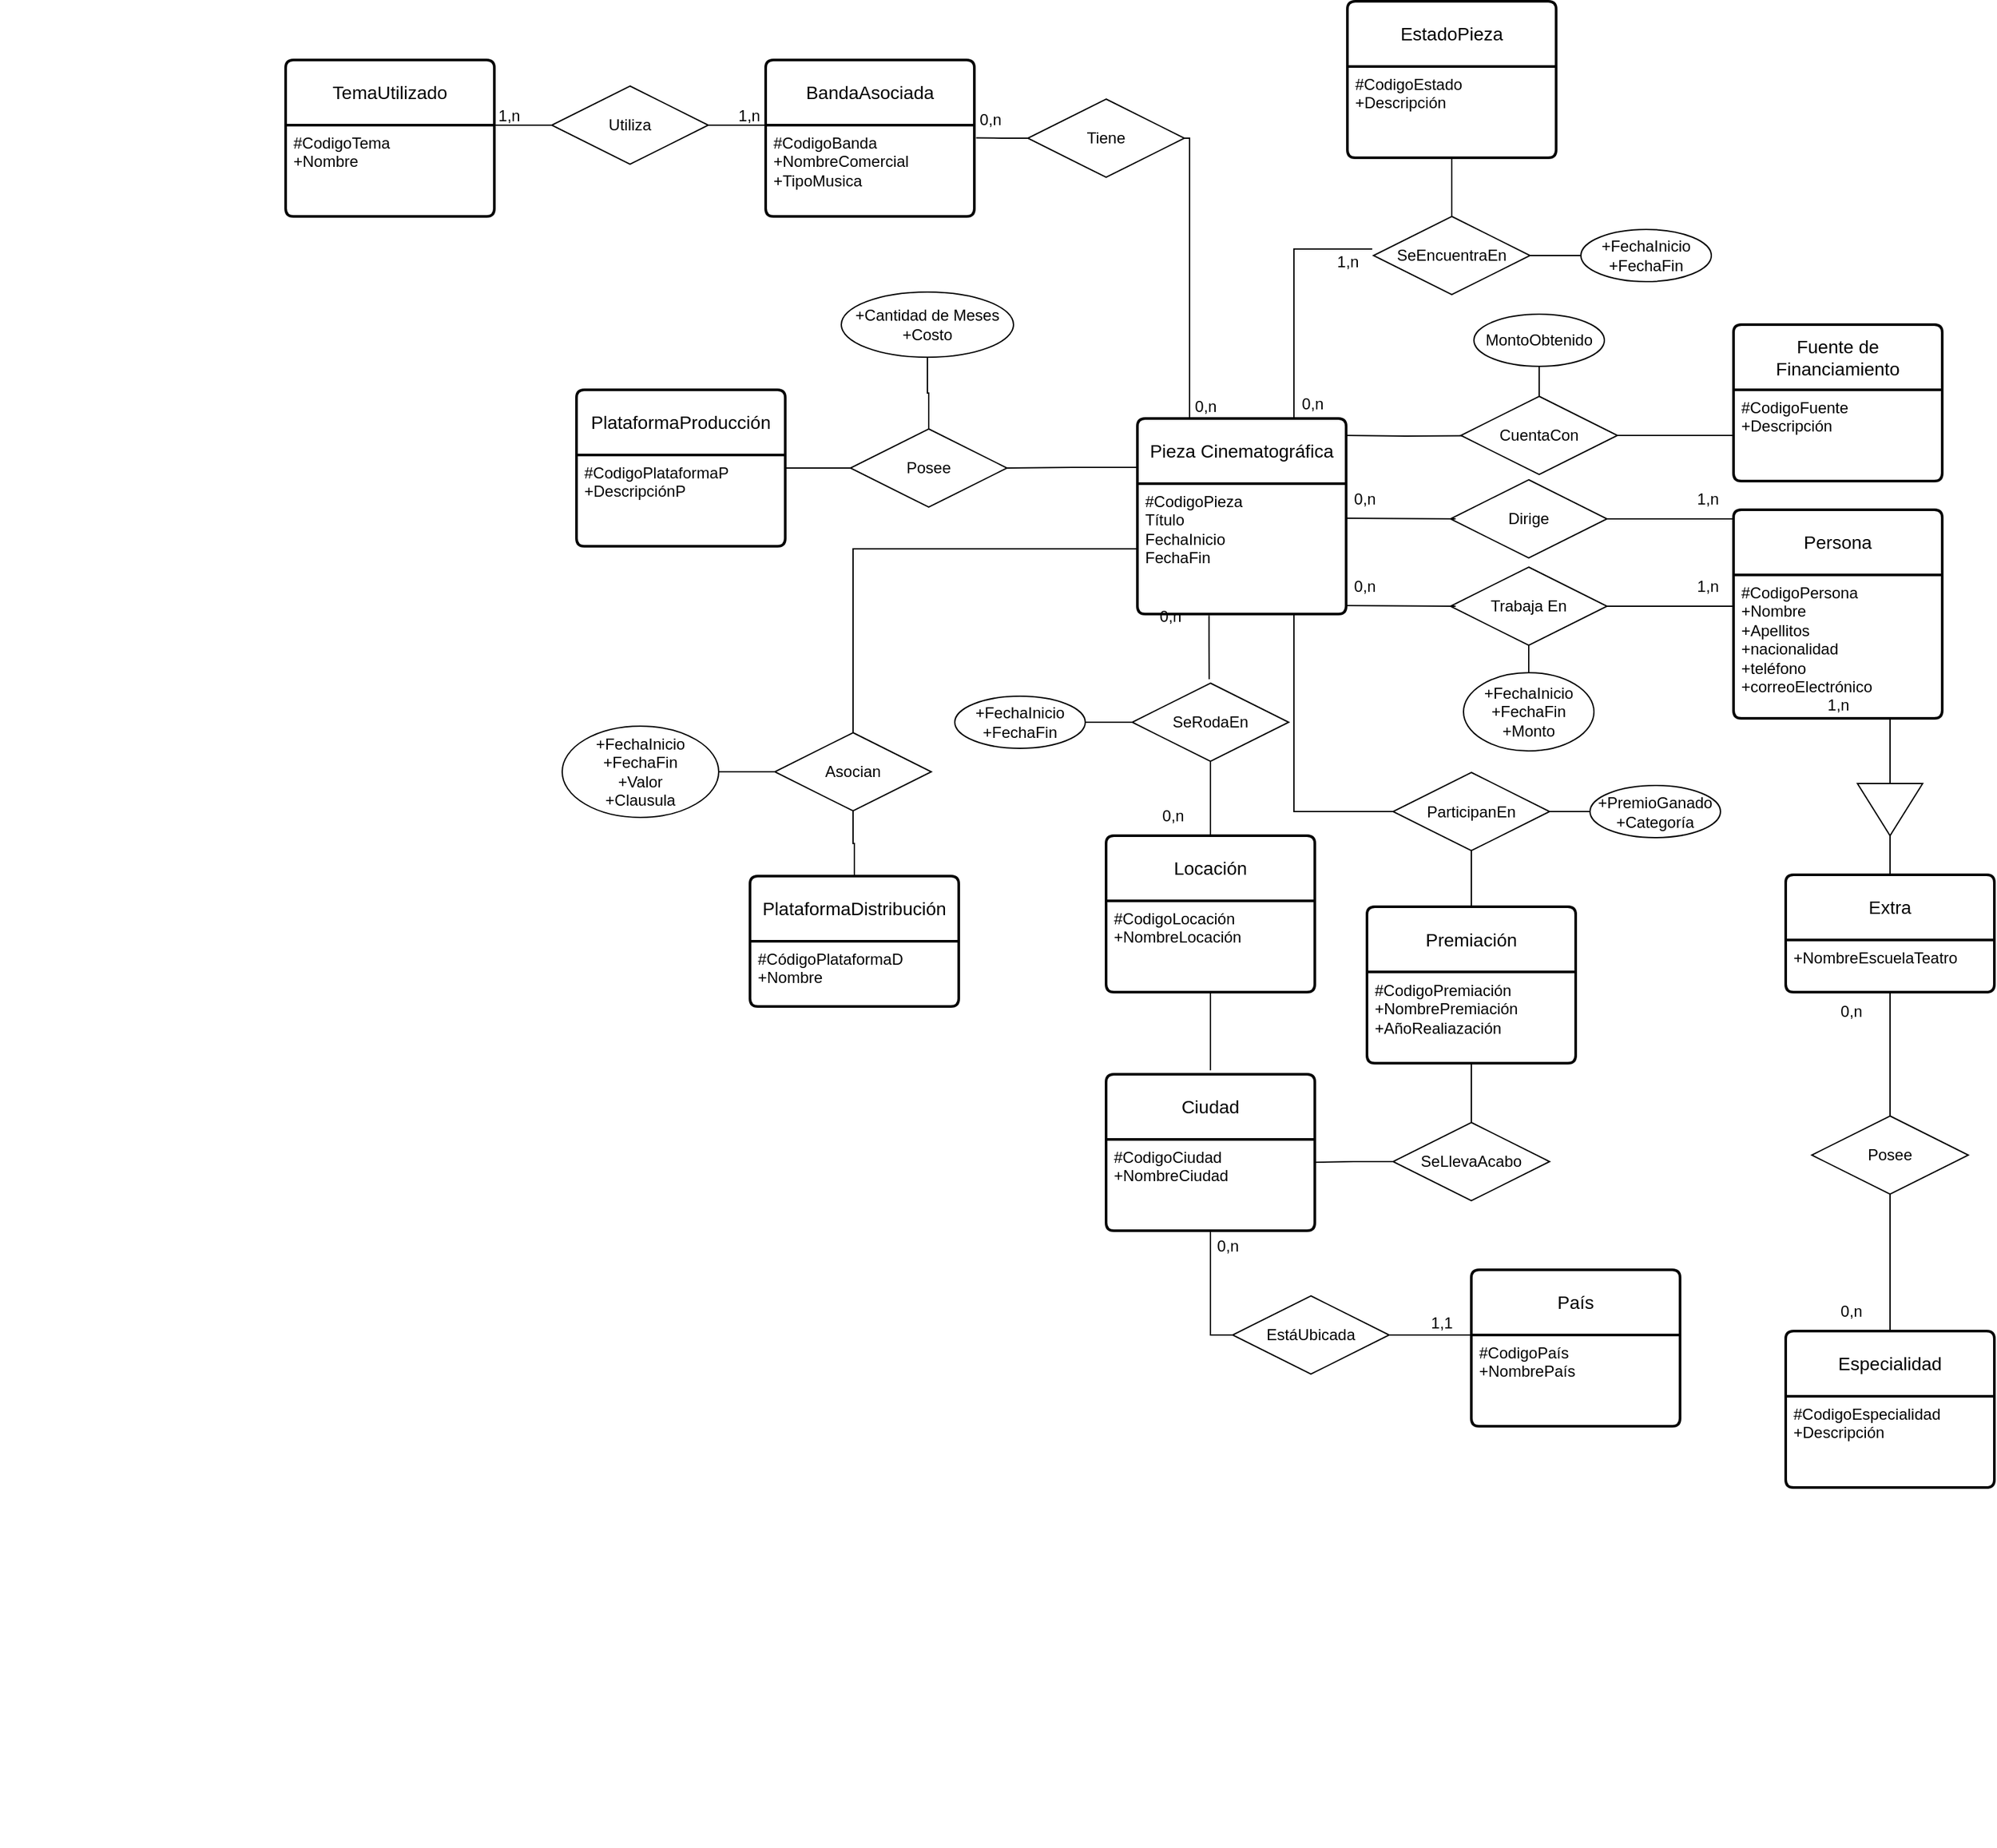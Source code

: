 <mxfile version="24.2.2" type="github">
  <diagram name="Página-1" id="LQiViD_UL0SoKPctcli0">
    <mxGraphModel dx="1615" dy="858" grid="1" gridSize="10" guides="1" tooltips="1" connect="1" arrows="1" fold="1" page="1" pageScale="1" pageWidth="827" pageHeight="1169" math="0" shadow="0">
      <root>
        <mxCell id="0" />
        <mxCell id="1" parent="0" />
        <mxCell id="o7sT4AEYxssiZd_gWRis-11" style="edgeStyle=orthogonalEdgeStyle;rounded=0;orthogonalLoop=1;jettySize=auto;html=1;exitX=0.75;exitY=0;exitDx=0;exitDy=0;endArrow=none;endFill=0;" parent="1" source="J5dU9OZKsqJCUvMTLwnb-5" edge="1">
          <mxGeometry relative="1" as="geometry">
            <mxPoint x="1494" y="810" as="targetPoint" />
            <Array as="points">
              <mxPoint x="1434" y="810" />
            </Array>
          </mxGeometry>
        </mxCell>
        <mxCell id="o7sT4AEYxssiZd_gWRis-22" style="edgeStyle=orthogonalEdgeStyle;rounded=0;orthogonalLoop=1;jettySize=auto;html=1;exitX=0;exitY=0.25;exitDx=0;exitDy=0;entryX=1;entryY=0.5;entryDx=0;entryDy=0;endArrow=none;endFill=0;" parent="1" source="J5dU9OZKsqJCUvMTLwnb-5" target="o7sT4AEYxssiZd_gWRis-21" edge="1">
          <mxGeometry relative="1" as="geometry" />
        </mxCell>
        <mxCell id="o7sT4AEYxssiZd_gWRis-41" style="edgeStyle=orthogonalEdgeStyle;rounded=0;orthogonalLoop=1;jettySize=auto;html=1;exitX=1;exitY=0.25;exitDx=0;exitDy=0;endArrow=none;endFill=0;" parent="1" edge="1">
          <mxGeometry relative="1" as="geometry">
            <mxPoint x="1564" y="953.217" as="targetPoint" />
            <mxPoint x="1474" y="953" as="sourcePoint" />
          </mxGeometry>
        </mxCell>
        <mxCell id="J5dU9OZKsqJCUvMTLwnb-5" value="Pieza Cinematográfica" style="swimlane;childLayout=stackLayout;horizontal=1;startSize=50;horizontalStack=0;rounded=1;fontSize=14;fontStyle=0;strokeWidth=2;resizeParent=0;resizeLast=1;shadow=0;dashed=0;align=center;arcSize=4;whiteSpace=wrap;html=1;" parent="1" vertex="1">
          <mxGeometry x="1314" y="940" width="160" height="150" as="geometry" />
        </mxCell>
        <mxCell id="J5dU9OZKsqJCUvMTLwnb-6" value="&lt;div&gt;#CodigoPieza&lt;/div&gt;&lt;div&gt;Título&lt;/div&gt;&lt;div&gt;FechaInicio&lt;/div&gt;&lt;div&gt;FechaFin&lt;br&gt;&lt;/div&gt;" style="align=left;strokeColor=none;fillColor=none;spacingLeft=4;fontSize=12;verticalAlign=top;resizable=0;rotatable=0;part=1;html=1;" parent="J5dU9OZKsqJCUvMTLwnb-5" vertex="1">
          <mxGeometry y="50" width="160" height="100" as="geometry" />
        </mxCell>
        <mxCell id="J5dU9OZKsqJCUvMTLwnb-7" value="EstadoPieza" style="swimlane;childLayout=stackLayout;horizontal=1;startSize=50;horizontalStack=0;rounded=1;fontSize=14;fontStyle=0;strokeWidth=2;resizeParent=0;resizeLast=1;shadow=0;dashed=0;align=center;arcSize=4;whiteSpace=wrap;html=1;" parent="1" vertex="1">
          <mxGeometry x="1475" y="620" width="160" height="120" as="geometry" />
        </mxCell>
        <mxCell id="J5dU9OZKsqJCUvMTLwnb-8" value="&lt;div&gt;#CodigoEstado&lt;/div&gt;&lt;div&gt;+Descripción&lt;/div&gt;" style="align=left;strokeColor=none;fillColor=none;spacingLeft=4;fontSize=12;verticalAlign=top;resizable=0;rotatable=0;part=1;html=1;" parent="J5dU9OZKsqJCUvMTLwnb-7" vertex="1">
          <mxGeometry y="50" width="160" height="70" as="geometry" />
        </mxCell>
        <mxCell id="J5dU9OZKsqJCUvMTLwnb-9" value="Ciudad" style="swimlane;childLayout=stackLayout;horizontal=1;startSize=50;horizontalStack=0;rounded=1;fontSize=14;fontStyle=0;strokeWidth=2;resizeParent=0;resizeLast=1;shadow=0;dashed=0;align=center;arcSize=4;whiteSpace=wrap;html=1;" parent="1" vertex="1">
          <mxGeometry x="1290" y="1443" width="160" height="120" as="geometry" />
        </mxCell>
        <mxCell id="J5dU9OZKsqJCUvMTLwnb-10" value="&lt;div&gt;#CodigoCiudad&lt;/div&gt;&lt;div&gt;+NombreCiudad&lt;br&gt;&lt;/div&gt;" style="align=left;strokeColor=none;fillColor=none;spacingLeft=4;fontSize=12;verticalAlign=top;resizable=0;rotatable=0;part=1;html=1;" parent="J5dU9OZKsqJCUvMTLwnb-9" vertex="1">
          <mxGeometry y="50" width="160" height="70" as="geometry" />
        </mxCell>
        <mxCell id="J5dU9OZKsqJCUvMTLwnb-11" value="País" style="swimlane;childLayout=stackLayout;horizontal=1;startSize=50;horizontalStack=0;rounded=1;fontSize=14;fontStyle=0;strokeWidth=2;resizeParent=0;resizeLast=1;shadow=0;dashed=0;align=center;arcSize=4;whiteSpace=wrap;html=1;" parent="1" vertex="1">
          <mxGeometry x="1570" y="1593" width="160" height="120" as="geometry" />
        </mxCell>
        <mxCell id="J5dU9OZKsqJCUvMTLwnb-12" value="&lt;div&gt;#CodigoPaís&lt;/div&gt;&lt;div&gt;+NombrePaís&lt;br&gt;&lt;/div&gt;" style="align=left;strokeColor=none;fillColor=none;spacingLeft=4;fontSize=12;verticalAlign=top;resizable=0;rotatable=0;part=1;html=1;" parent="J5dU9OZKsqJCUvMTLwnb-11" vertex="1">
          <mxGeometry y="50" width="160" height="70" as="geometry" />
        </mxCell>
        <mxCell id="J5dU9OZKsqJCUvMTLwnb-13" value="BandaAsociada" style="swimlane;childLayout=stackLayout;horizontal=1;startSize=50;horizontalStack=0;rounded=1;fontSize=14;fontStyle=0;strokeWidth=2;resizeParent=0;resizeLast=1;shadow=0;dashed=0;align=center;arcSize=4;whiteSpace=wrap;html=1;" parent="1" vertex="1">
          <mxGeometry x="1029" y="665" width="160" height="120" as="geometry" />
        </mxCell>
        <mxCell id="J5dU9OZKsqJCUvMTLwnb-14" value="&lt;div&gt;#CodigoBanda&lt;/div&gt;&lt;div&gt;+NombreComercial&lt;/div&gt;&lt;div&gt;+TipoMusica&lt;br&gt;&lt;/div&gt;" style="align=left;strokeColor=none;fillColor=none;spacingLeft=4;fontSize=12;verticalAlign=top;resizable=0;rotatable=0;part=1;html=1;" parent="J5dU9OZKsqJCUvMTLwnb-13" vertex="1">
          <mxGeometry y="50" width="160" height="70" as="geometry" />
        </mxCell>
        <mxCell id="u4WtgmAB9wLmVLyYtpSc-7" value="Persona" style="swimlane;childLayout=stackLayout;horizontal=1;startSize=50;horizontalStack=0;rounded=1;fontSize=14;fontStyle=0;strokeWidth=2;resizeParent=0;resizeLast=1;shadow=0;dashed=0;align=center;arcSize=4;whiteSpace=wrap;html=1;" parent="1" vertex="1">
          <mxGeometry x="1771" y="1010" width="160" height="160" as="geometry" />
        </mxCell>
        <mxCell id="u4WtgmAB9wLmVLyYtpSc-8" value="&lt;div&gt;#CodigoPersona&lt;/div&gt;&lt;div&gt;+Nombre&lt;/div&gt;&lt;div&gt;+Apellitos&lt;/div&gt;&lt;div&gt;+nacionalidad&lt;/div&gt;&lt;div&gt;+teléfono&lt;/div&gt;&lt;div&gt;+correoElectrónico&lt;br&gt;&lt;/div&gt;" style="align=left;strokeColor=none;fillColor=none;spacingLeft=4;fontSize=12;verticalAlign=top;resizable=0;rotatable=0;part=1;html=1;" parent="u4WtgmAB9wLmVLyYtpSc-7" vertex="1">
          <mxGeometry y="50" width="160" height="110" as="geometry" />
        </mxCell>
        <mxCell id="gAY-Rqm5ZLzMug__gM5--8" style="edgeStyle=none;rounded=0;orthogonalLoop=1;jettySize=auto;html=1;entryX=0.5;entryY=0;entryDx=0;entryDy=0;" parent="u4WtgmAB9wLmVLyYtpSc-7" source="u4WtgmAB9wLmVLyYtpSc-8" target="u4WtgmAB9wLmVLyYtpSc-8" edge="1">
          <mxGeometry relative="1" as="geometry" />
        </mxCell>
        <mxCell id="u4WtgmAB9wLmVLyYtpSc-9" value="Extra" style="swimlane;childLayout=stackLayout;horizontal=1;startSize=50;horizontalStack=0;rounded=1;fontSize=14;fontStyle=0;strokeWidth=2;resizeParent=0;resizeLast=1;shadow=0;dashed=0;align=center;arcSize=4;whiteSpace=wrap;html=1;" parent="1" vertex="1">
          <mxGeometry x="1811" y="1290" width="160" height="90" as="geometry" />
        </mxCell>
        <mxCell id="u4WtgmAB9wLmVLyYtpSc-10" value="&lt;div&gt;+NombreEscuelaTeatro&lt;/div&gt;" style="align=left;strokeColor=none;fillColor=none;spacingLeft=4;fontSize=12;verticalAlign=top;resizable=0;rotatable=0;part=1;html=1;" parent="u4WtgmAB9wLmVLyYtpSc-9" vertex="1">
          <mxGeometry y="50" width="160" height="40" as="geometry" />
        </mxCell>
        <mxCell id="u4WtgmAB9wLmVLyYtpSc-11" value="Especialidad" style="swimlane;childLayout=stackLayout;horizontal=1;startSize=50;horizontalStack=0;rounded=1;fontSize=14;fontStyle=0;strokeWidth=2;resizeParent=0;resizeLast=1;shadow=0;dashed=0;align=center;arcSize=4;whiteSpace=wrap;html=1;" parent="1" vertex="1">
          <mxGeometry x="1811" y="1640" width="160" height="120" as="geometry" />
        </mxCell>
        <mxCell id="u4WtgmAB9wLmVLyYtpSc-12" value="&lt;div&gt;#CodigoEspecialidad&lt;/div&gt;&lt;div&gt;+Descripción&lt;br&gt;&lt;/div&gt;" style="align=left;strokeColor=none;fillColor=none;spacingLeft=4;fontSize=12;verticalAlign=top;resizable=0;rotatable=0;part=1;html=1;" parent="u4WtgmAB9wLmVLyYtpSc-11" vertex="1">
          <mxGeometry y="50" width="160" height="70" as="geometry" />
        </mxCell>
        <mxCell id="u4WtgmAB9wLmVLyYtpSc-13" value="TemaUtilizado" style="swimlane;childLayout=stackLayout;horizontal=1;startSize=50;horizontalStack=0;rounded=1;fontSize=14;fontStyle=0;strokeWidth=2;resizeParent=0;resizeLast=1;shadow=0;dashed=0;align=center;arcSize=4;whiteSpace=wrap;html=1;" parent="1" vertex="1">
          <mxGeometry x="661" y="665" width="160" height="120" as="geometry" />
        </mxCell>
        <mxCell id="u4WtgmAB9wLmVLyYtpSc-14" value="&lt;div&gt;#CodigoTema&lt;/div&gt;&lt;div&gt;+Nombre&lt;br&gt;&lt;/div&gt;" style="align=left;strokeColor=none;fillColor=none;spacingLeft=4;fontSize=12;verticalAlign=top;resizable=0;rotatable=0;part=1;html=1;" parent="u4WtgmAB9wLmVLyYtpSc-13" vertex="1">
          <mxGeometry y="50" width="160" height="70" as="geometry" />
        </mxCell>
        <mxCell id="u4WtgmAB9wLmVLyYtpSc-15" value="Fuente de Financiamiento" style="swimlane;childLayout=stackLayout;horizontal=1;startSize=50;horizontalStack=0;rounded=1;fontSize=14;fontStyle=0;strokeWidth=2;resizeParent=0;resizeLast=1;shadow=0;dashed=0;align=center;arcSize=4;whiteSpace=wrap;html=1;" parent="1" vertex="1">
          <mxGeometry x="1771" y="868" width="160" height="120" as="geometry" />
        </mxCell>
        <mxCell id="u4WtgmAB9wLmVLyYtpSc-16" value="&lt;div&gt;#CodigoFuente&lt;/div&gt;&lt;div&gt;+Descripción&lt;br&gt;&lt;/div&gt;" style="align=left;strokeColor=none;fillColor=none;spacingLeft=4;fontSize=12;verticalAlign=top;resizable=0;rotatable=0;part=1;html=1;" parent="u4WtgmAB9wLmVLyYtpSc-15" vertex="1">
          <mxGeometry y="50" width="160" height="70" as="geometry" />
        </mxCell>
        <mxCell id="u4WtgmAB9wLmVLyYtpSc-17" value="PlataformaDistribución" style="swimlane;childLayout=stackLayout;horizontal=1;startSize=50;horizontalStack=0;rounded=1;fontSize=14;fontStyle=0;strokeWidth=2;resizeParent=0;resizeLast=1;shadow=0;dashed=0;align=center;arcSize=4;whiteSpace=wrap;html=1;" parent="1" vertex="1">
          <mxGeometry x="1017" y="1291" width="160" height="100" as="geometry" />
        </mxCell>
        <mxCell id="u4WtgmAB9wLmVLyYtpSc-18" value="&lt;div&gt;#CódigoPlataformaD&lt;/div&gt;&lt;div&gt;+Nombre&lt;/div&gt;" style="align=left;strokeColor=none;fillColor=none;spacingLeft=4;fontSize=12;verticalAlign=top;resizable=0;rotatable=0;part=1;html=1;" parent="u4WtgmAB9wLmVLyYtpSc-17" vertex="1">
          <mxGeometry y="50" width="160" height="50" as="geometry" />
        </mxCell>
        <mxCell id="gAY-Rqm5ZLzMug__gM5--2" value="Dirige" style="shape=rhombus;perimeter=rhombusPerimeter;whiteSpace=wrap;html=1;align=center;" parent="1" vertex="1">
          <mxGeometry x="1554" y="987" width="120" height="60" as="geometry" />
        </mxCell>
        <mxCell id="gAY-Rqm5ZLzMug__gM5--6" value="" style="endArrow=none;html=1;rounded=0;exitX=1;exitY=0.5;exitDx=0;exitDy=0;entryX=0;entryY=0.25;entryDx=0;entryDy=0;" parent="1" source="gAY-Rqm5ZLzMug__gM5--2" edge="1">
          <mxGeometry relative="1" as="geometry">
            <mxPoint x="1581" y="1162" as="sourcePoint" />
            <mxPoint x="1771" y="1017" as="targetPoint" />
            <Array as="points">
              <mxPoint x="1714" y="1017" />
              <mxPoint x="1764" y="1017" />
            </Array>
          </mxGeometry>
        </mxCell>
        <mxCell id="gAY-Rqm5ZLzMug__gM5--7" value="" style="endArrow=none;html=1;rounded=0;exitX=0.138;exitY=0.983;exitDx=0;exitDy=0;entryX=0;entryY=0.5;entryDx=0;entryDy=0;exitPerimeter=0;" parent="1" source="gAY-Rqm5ZLzMug__gM5--10" target="gAY-Rqm5ZLzMug__gM5--2" edge="1">
          <mxGeometry relative="1" as="geometry">
            <mxPoint x="1468" y="1017" as="sourcePoint" />
            <mxPoint x="1548" y="1037" as="targetPoint" />
            <Array as="points">
              <mxPoint x="1558" y="1017" />
            </Array>
          </mxGeometry>
        </mxCell>
        <mxCell id="gAY-Rqm5ZLzMug__gM5--9" value="1,n" style="text;html=1;align=center;verticalAlign=middle;resizable=0;points=[];autosize=1;strokeColor=none;fillColor=none;" parent="1" vertex="1">
          <mxGeometry x="1731" y="987" width="40" height="30" as="geometry" />
        </mxCell>
        <mxCell id="gAY-Rqm5ZLzMug__gM5--10" value="0,n" style="text;html=1;align=center;verticalAlign=middle;resizable=0;points=[];autosize=1;strokeColor=none;fillColor=none;" parent="1" vertex="1">
          <mxGeometry x="1468" y="987" width="40" height="30" as="geometry" />
        </mxCell>
        <mxCell id="gAY-Rqm5ZLzMug__gM5--11" style="edgeStyle=none;rounded=0;orthogonalLoop=1;jettySize=auto;html=1;entryX=0.5;entryY=0;entryDx=0;entryDy=0;" parent="1" edge="1">
          <mxGeometry relative="1" as="geometry">
            <mxPoint x="450" y="2026.75" as="sourcePoint" />
            <mxPoint x="450" y="2026.75" as="targetPoint" />
          </mxGeometry>
        </mxCell>
        <mxCell id="o7sT4AEYxssiZd_gWRis-10" style="edgeStyle=orthogonalEdgeStyle;rounded=0;orthogonalLoop=1;jettySize=auto;html=1;entryX=0;entryY=0.5;entryDx=0;entryDy=0;endArrow=none;endFill=0;" parent="1" source="gAY-Rqm5ZLzMug__gM5--12" target="gAY-Rqm5ZLzMug__gM5--17" edge="1">
          <mxGeometry relative="1" as="geometry" />
        </mxCell>
        <mxCell id="o7sT4AEYxssiZd_gWRis-13" style="edgeStyle=orthogonalEdgeStyle;rounded=0;orthogonalLoop=1;jettySize=auto;html=1;entryX=0.5;entryY=1;entryDx=0;entryDy=0;endArrow=none;endFill=0;" parent="1" source="gAY-Rqm5ZLzMug__gM5--12" target="J5dU9OZKsqJCUvMTLwnb-8" edge="1">
          <mxGeometry relative="1" as="geometry" />
        </mxCell>
        <mxCell id="gAY-Rqm5ZLzMug__gM5--12" value="SeEncuentraEn" style="shape=rhombus;perimeter=rhombusPerimeter;whiteSpace=wrap;html=1;align=center;" parent="1" vertex="1">
          <mxGeometry x="1495" y="785" width="120" height="60" as="geometry" />
        </mxCell>
        <mxCell id="gAY-Rqm5ZLzMug__gM5--15" value="0,n" style="text;html=1;align=center;verticalAlign=middle;resizable=0;points=[];autosize=1;strokeColor=none;fillColor=none;" parent="1" vertex="1">
          <mxGeometry x="1428" y="914" width="40" height="30" as="geometry" />
        </mxCell>
        <mxCell id="gAY-Rqm5ZLzMug__gM5--17" value="+FechaInicio&lt;div&gt;+FechaFin&lt;/div&gt;" style="ellipse;whiteSpace=wrap;html=1;align=center;" parent="1" vertex="1">
          <mxGeometry x="1654" y="795" width="100" height="40" as="geometry" />
        </mxCell>
        <mxCell id="o7sT4AEYxssiZd_gWRis-5" style="edgeStyle=orthogonalEdgeStyle;rounded=0;orthogonalLoop=1;jettySize=auto;html=1;entryX=0.5;entryY=0;entryDx=0;entryDy=0;endArrow=none;endFill=0;" parent="1" source="gAY-Rqm5ZLzMug__gM5--24" target="VNNDdnR0ZRbSkO2bqYla-3" edge="1">
          <mxGeometry relative="1" as="geometry" />
        </mxCell>
        <mxCell id="o7sT4AEYxssiZd_gWRis-62" style="edgeStyle=orthogonalEdgeStyle;rounded=0;orthogonalLoop=1;jettySize=auto;html=1;exitX=0;exitY=0.5;exitDx=0;exitDy=0;entryX=1;entryY=0.5;entryDx=0;entryDy=0;endArrow=none;endFill=0;" parent="1" source="gAY-Rqm5ZLzMug__gM5--24" target="gAY-Rqm5ZLzMug__gM5--27" edge="1">
          <mxGeometry relative="1" as="geometry" />
        </mxCell>
        <mxCell id="gAY-Rqm5ZLzMug__gM5--24" value="SeRodaEn" style="shape=rhombus;perimeter=rhombusPerimeter;whiteSpace=wrap;html=1;align=center;" parent="1" vertex="1">
          <mxGeometry x="1310" y="1143" width="120" height="60" as="geometry" />
        </mxCell>
        <mxCell id="gAY-Rqm5ZLzMug__gM5--27" value="+FechaInicio&lt;div&gt;+FechaFin&lt;/div&gt;" style="ellipse;whiteSpace=wrap;html=1;align=center;" parent="1" vertex="1">
          <mxGeometry x="1174" y="1153" width="100" height="40" as="geometry" />
        </mxCell>
        <mxCell id="gAY-Rqm5ZLzMug__gM5--29" value="0,n" style="text;html=1;align=center;verticalAlign=middle;resizable=0;points=[];autosize=1;strokeColor=none;fillColor=none;" parent="1" vertex="1">
          <mxGeometry x="1319" y="1077" width="40" height="30" as="geometry" />
        </mxCell>
        <mxCell id="gAY-Rqm5ZLzMug__gM5--30" value="0,n" style="text;html=1;align=center;verticalAlign=middle;resizable=0;points=[];autosize=1;strokeColor=none;fillColor=none;" parent="1" vertex="1">
          <mxGeometry x="1321" y="1230" width="40" height="30" as="geometry" />
        </mxCell>
        <mxCell id="gAY-Rqm5ZLzMug__gM5--39" value="EstáUbicada" style="shape=rhombus;perimeter=rhombusPerimeter;whiteSpace=wrap;html=1;align=center;" parent="1" vertex="1">
          <mxGeometry x="1387" y="1613" width="120" height="60" as="geometry" />
        </mxCell>
        <mxCell id="gAY-Rqm5ZLzMug__gM5--40" value="" style="endArrow=none;html=1;rounded=0;exitX=1;exitY=0.5;exitDx=0;exitDy=0;entryX=0;entryY=0;entryDx=0;entryDy=0;" parent="1" source="gAY-Rqm5ZLzMug__gM5--39" target="J5dU9OZKsqJCUvMTLwnb-12" edge="1">
          <mxGeometry relative="1" as="geometry">
            <mxPoint x="1424" y="1788" as="sourcePoint" />
            <mxPoint x="1557" y="1753" as="targetPoint" />
            <Array as="points" />
          </mxGeometry>
        </mxCell>
        <mxCell id="gAY-Rqm5ZLzMug__gM5--41" value="" style="endArrow=none;html=1;rounded=0;entryX=0;entryY=0.5;entryDx=0;entryDy=0;exitX=0.5;exitY=1;exitDx=0;exitDy=0;" parent="1" source="J5dU9OZKsqJCUvMTLwnb-10" target="gAY-Rqm5ZLzMug__gM5--39" edge="1">
          <mxGeometry relative="1" as="geometry">
            <mxPoint x="1560" y="1653" as="sourcePoint" />
            <mxPoint x="1620" y="2053" as="targetPoint" />
            <Array as="points">
              <mxPoint x="1370" y="1643" />
            </Array>
          </mxGeometry>
        </mxCell>
        <mxCell id="gAY-Rqm5ZLzMug__gM5--42" value="1,1" style="text;html=1;align=center;verticalAlign=middle;resizable=0;points=[];autosize=1;strokeColor=none;fillColor=none;" parent="1" vertex="1">
          <mxGeometry x="1527" y="1619" width="40" height="30" as="geometry" />
        </mxCell>
        <mxCell id="gAY-Rqm5ZLzMug__gM5--43" value="0,n" style="text;html=1;align=center;verticalAlign=middle;resizable=0;points=[];autosize=1;strokeColor=none;fillColor=none;" parent="1" vertex="1">
          <mxGeometry x="1363" y="1560" width="40" height="30" as="geometry" />
        </mxCell>
        <mxCell id="gAY-Rqm5ZLzMug__gM5--44" style="edgeStyle=none;rounded=0;orthogonalLoop=1;jettySize=auto;html=1;entryX=0.5;entryY=0;entryDx=0;entryDy=0;" parent="1" edge="1">
          <mxGeometry relative="1" as="geometry">
            <mxPoint x="1380" y="1613" as="sourcePoint" />
            <mxPoint x="1380" y="1613" as="targetPoint" />
          </mxGeometry>
        </mxCell>
        <mxCell id="gAY-Rqm5ZLzMug__gM5--48" value="1,n" style="text;html=1;align=center;verticalAlign=middle;resizable=0;points=[];autosize=1;strokeColor=none;fillColor=none;" parent="1" vertex="1">
          <mxGeometry x="1831" y="1145" width="40" height="30" as="geometry" />
        </mxCell>
        <mxCell id="gAY-Rqm5ZLzMug__gM5--50" style="edgeStyle=none;rounded=0;orthogonalLoop=1;jettySize=auto;html=1;entryX=0.5;entryY=0;entryDx=0;entryDy=0;" parent="1" edge="1">
          <mxGeometry relative="1" as="geometry">
            <mxPoint x="1030.5" y="1710" as="sourcePoint" />
            <mxPoint x="1030.5" y="1710" as="targetPoint" />
          </mxGeometry>
        </mxCell>
        <mxCell id="o7sT4AEYxssiZd_gWRis-54" style="edgeStyle=orthogonalEdgeStyle;rounded=0;orthogonalLoop=1;jettySize=auto;html=1;exitX=0.5;exitY=1;exitDx=0;exitDy=0;entryX=0.5;entryY=0;entryDx=0;entryDy=0;endArrow=none;endFill=0;" parent="1" source="gAY-Rqm5ZLzMug__gM5--55" target="u4WtgmAB9wLmVLyYtpSc-11" edge="1">
          <mxGeometry relative="1" as="geometry" />
        </mxCell>
        <mxCell id="gAY-Rqm5ZLzMug__gM5--55" value="Posee" style="shape=rhombus;perimeter=rhombusPerimeter;whiteSpace=wrap;html=1;align=center;" parent="1" vertex="1">
          <mxGeometry x="1831" y="1475" width="120" height="60" as="geometry" />
        </mxCell>
        <mxCell id="gAY-Rqm5ZLzMug__gM5--60" value="0,n" style="text;html=1;align=center;verticalAlign=middle;resizable=0;points=[];autosize=1;strokeColor=none;fillColor=none;" parent="1" vertex="1">
          <mxGeometry x="1841" y="1610" width="40" height="30" as="geometry" />
        </mxCell>
        <mxCell id="gAY-Rqm5ZLzMug__gM5--61" value="0,n" style="text;html=1;align=center;verticalAlign=middle;resizable=0;points=[];autosize=1;strokeColor=none;fillColor=none;" parent="1" vertex="1">
          <mxGeometry x="1841" y="1380" width="40" height="30" as="geometry" />
        </mxCell>
        <mxCell id="gAY-Rqm5ZLzMug__gM5--62" value="" style="endArrow=none;html=1;rounded=0;entryX=0.25;entryY=0;entryDx=0;entryDy=0;exitX=1;exitY=0.5;exitDx=0;exitDy=0;" parent="1" source="gAY-Rqm5ZLzMug__gM5--63" target="J5dU9OZKsqJCUvMTLwnb-5" edge="1">
          <mxGeometry relative="1" as="geometry">
            <mxPoint x="1354" y="640" as="sourcePoint" />
            <mxPoint x="1374" y="710" as="targetPoint" />
            <Array as="points">
              <mxPoint x="1354" y="725" />
            </Array>
          </mxGeometry>
        </mxCell>
        <mxCell id="gAY-Rqm5ZLzMug__gM5--63" value="Tiene" style="shape=rhombus;perimeter=rhombusPerimeter;whiteSpace=wrap;html=1;align=center;" parent="1" vertex="1">
          <mxGeometry x="1230" y="695" width="120" height="60" as="geometry" />
        </mxCell>
        <mxCell id="gAY-Rqm5ZLzMug__gM5--65" value="0,n" style="text;html=1;align=center;verticalAlign=middle;resizable=0;points=[];autosize=1;strokeColor=none;fillColor=none;" parent="1" vertex="1">
          <mxGeometry x="1346" y="916" width="40" height="30" as="geometry" />
        </mxCell>
        <mxCell id="gAY-Rqm5ZLzMug__gM5--66" value="0,n" style="text;html=1;align=center;verticalAlign=middle;resizable=0;points=[];autosize=1;strokeColor=none;fillColor=none;" parent="1" vertex="1">
          <mxGeometry x="1181" y="696" width="40" height="30" as="geometry" />
        </mxCell>
        <mxCell id="gAY-Rqm5ZLzMug__gM5--67" value="Utiliza" style="shape=rhombus;perimeter=rhombusPerimeter;whiteSpace=wrap;html=1;align=center;" parent="1" vertex="1">
          <mxGeometry x="865" y="685" width="120" height="60" as="geometry" />
        </mxCell>
        <mxCell id="gAY-Rqm5ZLzMug__gM5--68" value="" style="endArrow=none;html=1;rounded=0;exitX=0;exitY=0.5;exitDx=0;exitDy=0;entryX=1;entryY=0;entryDx=0;entryDy=0;" parent="1" source="gAY-Rqm5ZLzMug__gM5--67" target="u4WtgmAB9wLmVLyYtpSc-14" edge="1">
          <mxGeometry relative="1" as="geometry">
            <mxPoint x="955" y="705" as="sourcePoint" />
            <mxPoint x="815" y="715" as="targetPoint" />
            <Array as="points">
              <mxPoint x="845" y="715" />
            </Array>
          </mxGeometry>
        </mxCell>
        <mxCell id="gAY-Rqm5ZLzMug__gM5--69" value="" style="endArrow=none;html=1;rounded=0;entryX=1;entryY=0.5;entryDx=0;entryDy=0;exitX=0;exitY=0;exitDx=0;exitDy=0;" parent="1" source="J5dU9OZKsqJCUvMTLwnb-14" target="gAY-Rqm5ZLzMug__gM5--67" edge="1">
          <mxGeometry relative="1" as="geometry">
            <mxPoint x="955" y="715" as="sourcePoint" />
            <mxPoint x="848.58" y="745" as="targetPoint" />
          </mxGeometry>
        </mxCell>
        <mxCell id="gAY-Rqm5ZLzMug__gM5--72" value="1,n" style="text;html=1;align=center;verticalAlign=middle;resizable=0;points=[];autosize=1;strokeColor=none;fillColor=none;" parent="1" vertex="1">
          <mxGeometry x="996" y="693" width="40" height="30" as="geometry" />
        </mxCell>
        <mxCell id="gAY-Rqm5ZLzMug__gM5--73" value="1,n" style="text;html=1;align=center;verticalAlign=middle;resizable=0;points=[];autosize=1;strokeColor=none;fillColor=none;" parent="1" vertex="1">
          <mxGeometry x="812" y="693" width="40" height="30" as="geometry" />
        </mxCell>
        <mxCell id="VNNDdnR0ZRbSkO2bqYla-1" value="Premiación" style="swimlane;childLayout=stackLayout;horizontal=1;startSize=50;horizontalStack=0;rounded=1;fontSize=14;fontStyle=0;strokeWidth=2;resizeParent=0;resizeLast=1;shadow=0;dashed=0;align=center;arcSize=4;whiteSpace=wrap;html=1;" parent="1" vertex="1">
          <mxGeometry x="1490" y="1314.5" width="160" height="120" as="geometry" />
        </mxCell>
        <mxCell id="VNNDdnR0ZRbSkO2bqYla-2" value="&lt;div&gt;#CodigoPremiación&lt;/div&gt;&lt;div&gt;+NombrePremiación&lt;/div&gt;&lt;div&gt;+AñoRealiazación&lt;/div&gt;" style="align=left;strokeColor=none;fillColor=none;spacingLeft=4;fontSize=12;verticalAlign=top;resizable=0;rotatable=0;part=1;html=1;" parent="VNNDdnR0ZRbSkO2bqYla-1" vertex="1">
          <mxGeometry y="50" width="160" height="70" as="geometry" />
        </mxCell>
        <mxCell id="o7sT4AEYxssiZd_gWRis-8" style="edgeStyle=orthogonalEdgeStyle;rounded=0;orthogonalLoop=1;jettySize=auto;html=1;endArrow=none;endFill=0;" parent="1" source="VNNDdnR0ZRbSkO2bqYla-3" edge="1">
          <mxGeometry relative="1" as="geometry">
            <mxPoint x="1370" y="1440" as="targetPoint" />
          </mxGeometry>
        </mxCell>
        <mxCell id="VNNDdnR0ZRbSkO2bqYla-3" value="Locación" style="swimlane;childLayout=stackLayout;horizontal=1;startSize=50;horizontalStack=0;rounded=1;fontSize=14;fontStyle=0;strokeWidth=2;resizeParent=0;resizeLast=1;shadow=0;dashed=0;align=center;arcSize=4;whiteSpace=wrap;html=1;" parent="1" vertex="1">
          <mxGeometry x="1290" y="1260" width="160" height="120" as="geometry" />
        </mxCell>
        <mxCell id="VNNDdnR0ZRbSkO2bqYla-4" value="&lt;div&gt;#CodigoLocación &lt;br&gt;&lt;/div&gt;&lt;div&gt;+NombreLocación&lt;/div&gt;" style="align=left;strokeColor=none;fillColor=none;spacingLeft=4;fontSize=12;verticalAlign=top;resizable=0;rotatable=0;part=1;html=1;" parent="VNNDdnR0ZRbSkO2bqYla-3" vertex="1">
          <mxGeometry y="50" width="160" height="70" as="geometry" />
        </mxCell>
        <mxCell id="o7sT4AEYxssiZd_gWRis-4" style="edgeStyle=orthogonalEdgeStyle;rounded=0;orthogonalLoop=1;jettySize=auto;html=1;endArrow=none;endFill=0;exitX=0.343;exitY=1.011;exitDx=0;exitDy=0;exitPerimeter=0;" parent="1" edge="1" source="J5dU9OZKsqJCUvMTLwnb-6">
          <mxGeometry relative="1" as="geometry">
            <mxPoint x="1369" y="1140" as="targetPoint" />
            <mxPoint x="1369" y="1090" as="sourcePoint" />
          </mxGeometry>
        </mxCell>
        <mxCell id="o7sT4AEYxssiZd_gWRis-12" value="1,n" style="text;html=1;align=center;verticalAlign=middle;resizable=0;points=[];autosize=1;strokeColor=none;fillColor=none;" parent="1" vertex="1">
          <mxGeometry x="1455" y="805" width="40" height="30" as="geometry" />
        </mxCell>
        <mxCell id="Nqrq6CBX96ZQLscIciTW-4" style="edgeStyle=orthogonalEdgeStyle;rounded=0;orthogonalLoop=1;jettySize=auto;html=1;endArrow=none;endFill=0;" edge="1" parent="1" source="o7sT4AEYxssiZd_gWRis-21" target="Nqrq6CBX96ZQLscIciTW-3">
          <mxGeometry relative="1" as="geometry" />
        </mxCell>
        <mxCell id="Nqrq6CBX96ZQLscIciTW-7" style="edgeStyle=orthogonalEdgeStyle;rounded=0;orthogonalLoop=1;jettySize=auto;html=1;entryX=1;entryY=0.5;entryDx=0;entryDy=0;endArrow=none;endFill=0;" edge="1" parent="1" source="o7sT4AEYxssiZd_gWRis-21" target="Nqrq6CBX96ZQLscIciTW-5">
          <mxGeometry relative="1" as="geometry" />
        </mxCell>
        <mxCell id="o7sT4AEYxssiZd_gWRis-21" value="Posee" style="shape=rhombus;perimeter=rhombusPerimeter;whiteSpace=wrap;html=1;align=center;" parent="1" vertex="1">
          <mxGeometry x="1094" y="948" width="120" height="60" as="geometry" />
        </mxCell>
        <mxCell id="o7sT4AEYxssiZd_gWRis-34" style="edgeStyle=orthogonalEdgeStyle;rounded=0;orthogonalLoop=1;jettySize=auto;html=1;entryX=0.5;entryY=0;entryDx=0;entryDy=0;endArrow=none;endFill=0;" parent="1" source="o7sT4AEYxssiZd_gWRis-32" target="u4WtgmAB9wLmVLyYtpSc-17" edge="1">
          <mxGeometry relative="1" as="geometry" />
        </mxCell>
        <mxCell id="Nqrq6CBX96ZQLscIciTW-1" style="edgeStyle=orthogonalEdgeStyle;rounded=0;orthogonalLoop=1;jettySize=auto;html=1;endArrow=none;endFill=0;" edge="1" parent="1" source="o7sT4AEYxssiZd_gWRis-32" target="o7sT4AEYxssiZd_gWRis-76">
          <mxGeometry relative="1" as="geometry" />
        </mxCell>
        <mxCell id="o7sT4AEYxssiZd_gWRis-32" value="Asocian" style="shape=rhombus;perimeter=rhombusPerimeter;whiteSpace=wrap;html=1;align=center;" parent="1" vertex="1">
          <mxGeometry x="1036" y="1181" width="120" height="60" as="geometry" />
        </mxCell>
        <mxCell id="o7sT4AEYxssiZd_gWRis-33" style="edgeStyle=orthogonalEdgeStyle;rounded=0;orthogonalLoop=1;jettySize=auto;html=1;entryX=0.5;entryY=0;entryDx=0;entryDy=0;endArrow=none;endFill=0;" parent="1" source="J5dU9OZKsqJCUvMTLwnb-6" target="o7sT4AEYxssiZd_gWRis-32" edge="1">
          <mxGeometry relative="1" as="geometry" />
        </mxCell>
        <mxCell id="o7sT4AEYxssiZd_gWRis-43" value="" style="edgeStyle=orthogonalEdgeStyle;rounded=0;orthogonalLoop=1;jettySize=auto;html=1;endArrow=none;endFill=0;" parent="1" source="o7sT4AEYxssiZd_gWRis-40" target="u4WtgmAB9wLmVLyYtpSc-16" edge="1">
          <mxGeometry relative="1" as="geometry" />
        </mxCell>
        <mxCell id="o7sT4AEYxssiZd_gWRis-45" style="edgeStyle=orthogonalEdgeStyle;rounded=0;orthogonalLoop=1;jettySize=auto;html=1;exitX=0.5;exitY=0;exitDx=0;exitDy=0;entryX=0.5;entryY=1;entryDx=0;entryDy=0;endArrow=none;endFill=0;" parent="1" source="o7sT4AEYxssiZd_gWRis-40" target="o7sT4AEYxssiZd_gWRis-44" edge="1">
          <mxGeometry relative="1" as="geometry" />
        </mxCell>
        <mxCell id="o7sT4AEYxssiZd_gWRis-40" value="CuentaCon" style="shape=rhombus;perimeter=rhombusPerimeter;whiteSpace=wrap;html=1;align=center;" parent="1" vertex="1">
          <mxGeometry x="1562" y="923" width="120" height="60" as="geometry" />
        </mxCell>
        <mxCell id="o7sT4AEYxssiZd_gWRis-44" value="MontoObtenido" style="ellipse;whiteSpace=wrap;html=1;align=center;" parent="1" vertex="1">
          <mxGeometry x="1572" y="860" width="100" height="40" as="geometry" />
        </mxCell>
        <mxCell id="o7sT4AEYxssiZd_gWRis-53" style="edgeStyle=orthogonalEdgeStyle;rounded=0;orthogonalLoop=1;jettySize=auto;html=1;entryX=0.5;entryY=0;entryDx=0;entryDy=0;endArrow=none;endFill=0;" parent="1" source="u4WtgmAB9wLmVLyYtpSc-10" target="gAY-Rqm5ZLzMug__gM5--55" edge="1">
          <mxGeometry relative="1" as="geometry" />
        </mxCell>
        <mxCell id="Nqrq6CBX96ZQLscIciTW-31" style="edgeStyle=orthogonalEdgeStyle;rounded=0;orthogonalLoop=1;jettySize=auto;html=1;entryX=0.5;entryY=0;entryDx=0;entryDy=0;endArrow=none;endFill=0;" edge="1" parent="1" source="o7sT4AEYxssiZd_gWRis-56" target="u4WtgmAB9wLmVLyYtpSc-9">
          <mxGeometry relative="1" as="geometry" />
        </mxCell>
        <mxCell id="o7sT4AEYxssiZd_gWRis-56" value="" style="triangle;whiteSpace=wrap;html=1;rotation=90;" parent="1" vertex="1">
          <mxGeometry x="1871" y="1215" width="40" height="50" as="geometry" />
        </mxCell>
        <mxCell id="o7sT4AEYxssiZd_gWRis-59" style="edgeStyle=orthogonalEdgeStyle;rounded=0;orthogonalLoop=1;jettySize=auto;html=1;exitX=0.75;exitY=1;exitDx=0;exitDy=0;entryX=0;entryY=0.5;entryDx=0;entryDy=0;endArrow=none;endFill=0;" parent="1" source="u4WtgmAB9wLmVLyYtpSc-8" target="o7sT4AEYxssiZd_gWRis-56" edge="1">
          <mxGeometry relative="1" as="geometry" />
        </mxCell>
        <mxCell id="o7sT4AEYxssiZd_gWRis-67" style="edgeStyle=orthogonalEdgeStyle;rounded=0;orthogonalLoop=1;jettySize=auto;html=1;exitX=0.5;exitY=1;exitDx=0;exitDy=0;entryX=0.5;entryY=0;entryDx=0;entryDy=0;endArrow=none;endFill=0;" parent="1" source="o7sT4AEYxssiZd_gWRis-65" edge="1">
          <mxGeometry relative="1" as="geometry">
            <mxPoint x="1570" y="1315.5" as="targetPoint" />
          </mxGeometry>
        </mxCell>
        <mxCell id="Nqrq6CBX96ZQLscIciTW-2" style="edgeStyle=orthogonalEdgeStyle;rounded=0;orthogonalLoop=1;jettySize=auto;html=1;entryX=0;entryY=0.5;entryDx=0;entryDy=0;endArrow=none;endFill=0;" edge="1" parent="1" source="o7sT4AEYxssiZd_gWRis-65" target="o7sT4AEYxssiZd_gWRis-70">
          <mxGeometry relative="1" as="geometry" />
        </mxCell>
        <mxCell id="o7sT4AEYxssiZd_gWRis-65" value="ParticipanEn" style="shape=rhombus;perimeter=rhombusPerimeter;whiteSpace=wrap;html=1;align=center;" parent="1" vertex="1">
          <mxGeometry x="1510" y="1211.5" width="120" height="60" as="geometry" />
        </mxCell>
        <mxCell id="o7sT4AEYxssiZd_gWRis-70" value="&lt;div&gt;+PremioGanado&lt;/div&gt;+Categoría" style="ellipse;whiteSpace=wrap;html=1;align=center;" parent="1" vertex="1">
          <mxGeometry x="1661" y="1221.5" width="100" height="40" as="geometry" />
        </mxCell>
        <mxCell id="o7sT4AEYxssiZd_gWRis-75" style="edgeStyle=orthogonalEdgeStyle;rounded=0;orthogonalLoop=1;jettySize=auto;html=1;entryX=1;entryY=0.25;entryDx=0;entryDy=0;endArrow=none;endFill=0;" parent="1" source="o7sT4AEYxssiZd_gWRis-73" target="J5dU9OZKsqJCUvMTLwnb-10" edge="1">
          <mxGeometry relative="1" as="geometry" />
        </mxCell>
        <mxCell id="o7sT4AEYxssiZd_gWRis-73" value="SeLlevaAcabo" style="shape=rhombus;perimeter=rhombusPerimeter;whiteSpace=wrap;html=1;align=center;" parent="1" vertex="1">
          <mxGeometry x="1510" y="1480" width="120" height="60" as="geometry" />
        </mxCell>
        <mxCell id="o7sT4AEYxssiZd_gWRis-74" style="edgeStyle=orthogonalEdgeStyle;rounded=0;orthogonalLoop=1;jettySize=auto;html=1;exitX=0.5;exitY=1;exitDx=0;exitDy=0;entryX=0.5;entryY=0;entryDx=0;entryDy=0;endArrow=none;endFill=0;" parent="1" source="VNNDdnR0ZRbSkO2bqYla-2" target="o7sT4AEYxssiZd_gWRis-73" edge="1">
          <mxGeometry relative="1" as="geometry" />
        </mxCell>
        <mxCell id="o7sT4AEYxssiZd_gWRis-76" value="&lt;div&gt;+FechaInicio&lt;/div&gt;&lt;div&gt;+FechaFin&lt;/div&gt;&lt;div&gt;+Valor&lt;/div&gt;&lt;div&gt;+Clausula&lt;br&gt;&lt;/div&gt;" style="ellipse;whiteSpace=wrap;html=1;align=center;" parent="1" vertex="1">
          <mxGeometry x="873" y="1176" width="120" height="70" as="geometry" />
        </mxCell>
        <mxCell id="Nqrq6CBX96ZQLscIciTW-3" value="&lt;div&gt;+Cantidad de Meses&lt;/div&gt;+Costo" style="ellipse;whiteSpace=wrap;html=1;" vertex="1" parent="1">
          <mxGeometry x="1087" y="843" width="132" height="50" as="geometry" />
        </mxCell>
        <mxCell id="Nqrq6CBX96ZQLscIciTW-5" value="PlataformaProducción" style="swimlane;childLayout=stackLayout;horizontal=1;startSize=50;horizontalStack=0;rounded=1;fontSize=14;fontStyle=0;strokeWidth=2;resizeParent=0;resizeLast=1;shadow=0;dashed=0;align=center;arcSize=4;whiteSpace=wrap;html=1;" vertex="1" parent="1">
          <mxGeometry x="884" y="918" width="160" height="120" as="geometry" />
        </mxCell>
        <mxCell id="Nqrq6CBX96ZQLscIciTW-6" value="&lt;div&gt;#CodigoPlataformaP&lt;/div&gt;&lt;div&gt;+DescripciónP&lt;br&gt;&lt;/div&gt;" style="align=left;strokeColor=none;fillColor=none;spacingLeft=4;fontSize=12;verticalAlign=top;resizable=0;rotatable=0;part=1;html=1;" vertex="1" parent="Nqrq6CBX96ZQLscIciTW-5">
          <mxGeometry y="50" width="160" height="70" as="geometry" />
        </mxCell>
        <mxCell id="Nqrq6CBX96ZQLscIciTW-27" style="edgeStyle=orthogonalEdgeStyle;rounded=0;orthogonalLoop=1;jettySize=auto;html=1;entryX=0.5;entryY=0;entryDx=0;entryDy=0;endArrow=none;endFill=0;" edge="1" parent="1" source="Nqrq6CBX96ZQLscIciTW-14" target="Nqrq6CBX96ZQLscIciTW-22">
          <mxGeometry relative="1" as="geometry" />
        </mxCell>
        <mxCell id="Nqrq6CBX96ZQLscIciTW-14" value="Trabaja En" style="shape=rhombus;perimeter=rhombusPerimeter;whiteSpace=wrap;html=1;align=center;" vertex="1" parent="1">
          <mxGeometry x="1554" y="1054" width="120" height="60" as="geometry" />
        </mxCell>
        <mxCell id="Nqrq6CBX96ZQLscIciTW-15" value="" style="endArrow=none;html=1;rounded=0;exitX=1;exitY=0.5;exitDx=0;exitDy=0;entryX=0;entryY=0.25;entryDx=0;entryDy=0;" edge="1" parent="1" source="Nqrq6CBX96ZQLscIciTW-14">
          <mxGeometry relative="1" as="geometry">
            <mxPoint x="1581" y="1229" as="sourcePoint" />
            <mxPoint x="1771" y="1084" as="targetPoint" />
            <Array as="points">
              <mxPoint x="1714" y="1084" />
              <mxPoint x="1764" y="1084" />
            </Array>
          </mxGeometry>
        </mxCell>
        <mxCell id="Nqrq6CBX96ZQLscIciTW-16" value="" style="endArrow=none;html=1;rounded=0;exitX=0.138;exitY=0.983;exitDx=0;exitDy=0;entryX=0;entryY=0.5;entryDx=0;entryDy=0;exitPerimeter=0;" edge="1" parent="1" source="Nqrq6CBX96ZQLscIciTW-18" target="Nqrq6CBX96ZQLscIciTW-14">
          <mxGeometry relative="1" as="geometry">
            <mxPoint x="1468" y="1084" as="sourcePoint" />
            <mxPoint x="1548" y="1104" as="targetPoint" />
            <Array as="points">
              <mxPoint x="1558" y="1084" />
            </Array>
          </mxGeometry>
        </mxCell>
        <mxCell id="Nqrq6CBX96ZQLscIciTW-17" value="1,n" style="text;html=1;align=center;verticalAlign=middle;resizable=0;points=[];autosize=1;strokeColor=none;fillColor=none;" vertex="1" parent="1">
          <mxGeometry x="1731" y="1054" width="40" height="30" as="geometry" />
        </mxCell>
        <mxCell id="Nqrq6CBX96ZQLscIciTW-18" value="0,n" style="text;html=1;align=center;verticalAlign=middle;resizable=0;points=[];autosize=1;strokeColor=none;fillColor=none;" vertex="1" parent="1">
          <mxGeometry x="1468" y="1054" width="40" height="30" as="geometry" />
        </mxCell>
        <mxCell id="Nqrq6CBX96ZQLscIciTW-20" style="edgeStyle=orthogonalEdgeStyle;rounded=0;orthogonalLoop=1;jettySize=auto;html=1;exitX=0.75;exitY=1;exitDx=0;exitDy=0;entryX=0;entryY=0.5;entryDx=0;entryDy=0;endArrow=none;endFill=0;" edge="1" parent="1" source="J5dU9OZKsqJCUvMTLwnb-6" target="o7sT4AEYxssiZd_gWRis-65">
          <mxGeometry relative="1" as="geometry" />
        </mxCell>
        <mxCell id="Nqrq6CBX96ZQLscIciTW-22" value="+FechaInicio&lt;div&gt;+FechaFin&lt;/div&gt;&lt;div&gt;+Monto&lt;/div&gt;" style="ellipse;whiteSpace=wrap;html=1;align=center;" vertex="1" parent="1">
          <mxGeometry x="1564" y="1135" width="100" height="60" as="geometry" />
        </mxCell>
        <mxCell id="Nqrq6CBX96ZQLscIciTW-30" style="edgeStyle=orthogonalEdgeStyle;rounded=0;orthogonalLoop=1;jettySize=auto;html=1;entryX=0.233;entryY=0.957;entryDx=0;entryDy=0;entryPerimeter=0;endArrow=none;endFill=0;" edge="1" parent="1" source="gAY-Rqm5ZLzMug__gM5--63" target="gAY-Rqm5ZLzMug__gM5--66">
          <mxGeometry relative="1" as="geometry" />
        </mxCell>
      </root>
    </mxGraphModel>
  </diagram>
</mxfile>
